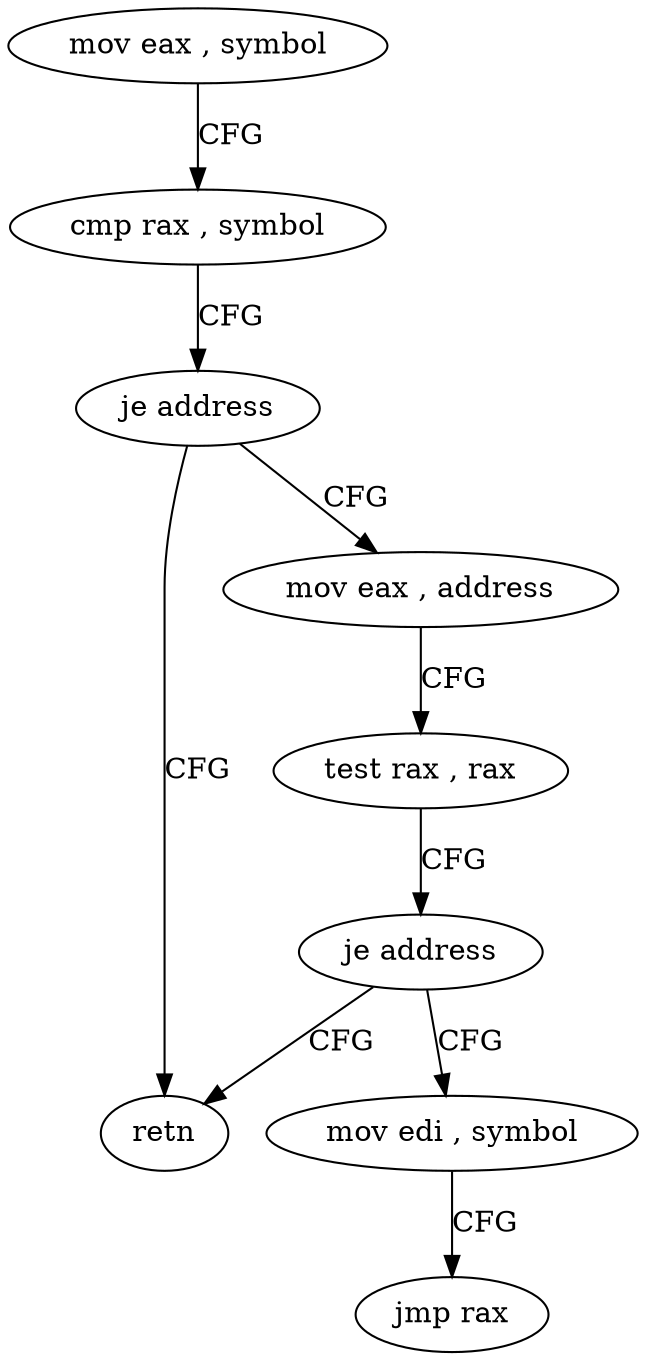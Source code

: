 digraph "func" {
"4199834" [label = "mov eax , symbol" ]
"4199839" [label = "cmp rax , symbol" ]
"4199845" [label = "je address" ]
"4199864" [label = "retn" ]
"4199847" [label = "mov eax , address" ]
"4199852" [label = "test rax , rax" ]
"4199855" [label = "je address" ]
"4199857" [label = "mov edi , symbol" ]
"4199862" [label = "jmp rax" ]
"4199834" -> "4199839" [ label = "CFG" ]
"4199839" -> "4199845" [ label = "CFG" ]
"4199845" -> "4199864" [ label = "CFG" ]
"4199845" -> "4199847" [ label = "CFG" ]
"4199847" -> "4199852" [ label = "CFG" ]
"4199852" -> "4199855" [ label = "CFG" ]
"4199855" -> "4199864" [ label = "CFG" ]
"4199855" -> "4199857" [ label = "CFG" ]
"4199857" -> "4199862" [ label = "CFG" ]
}
